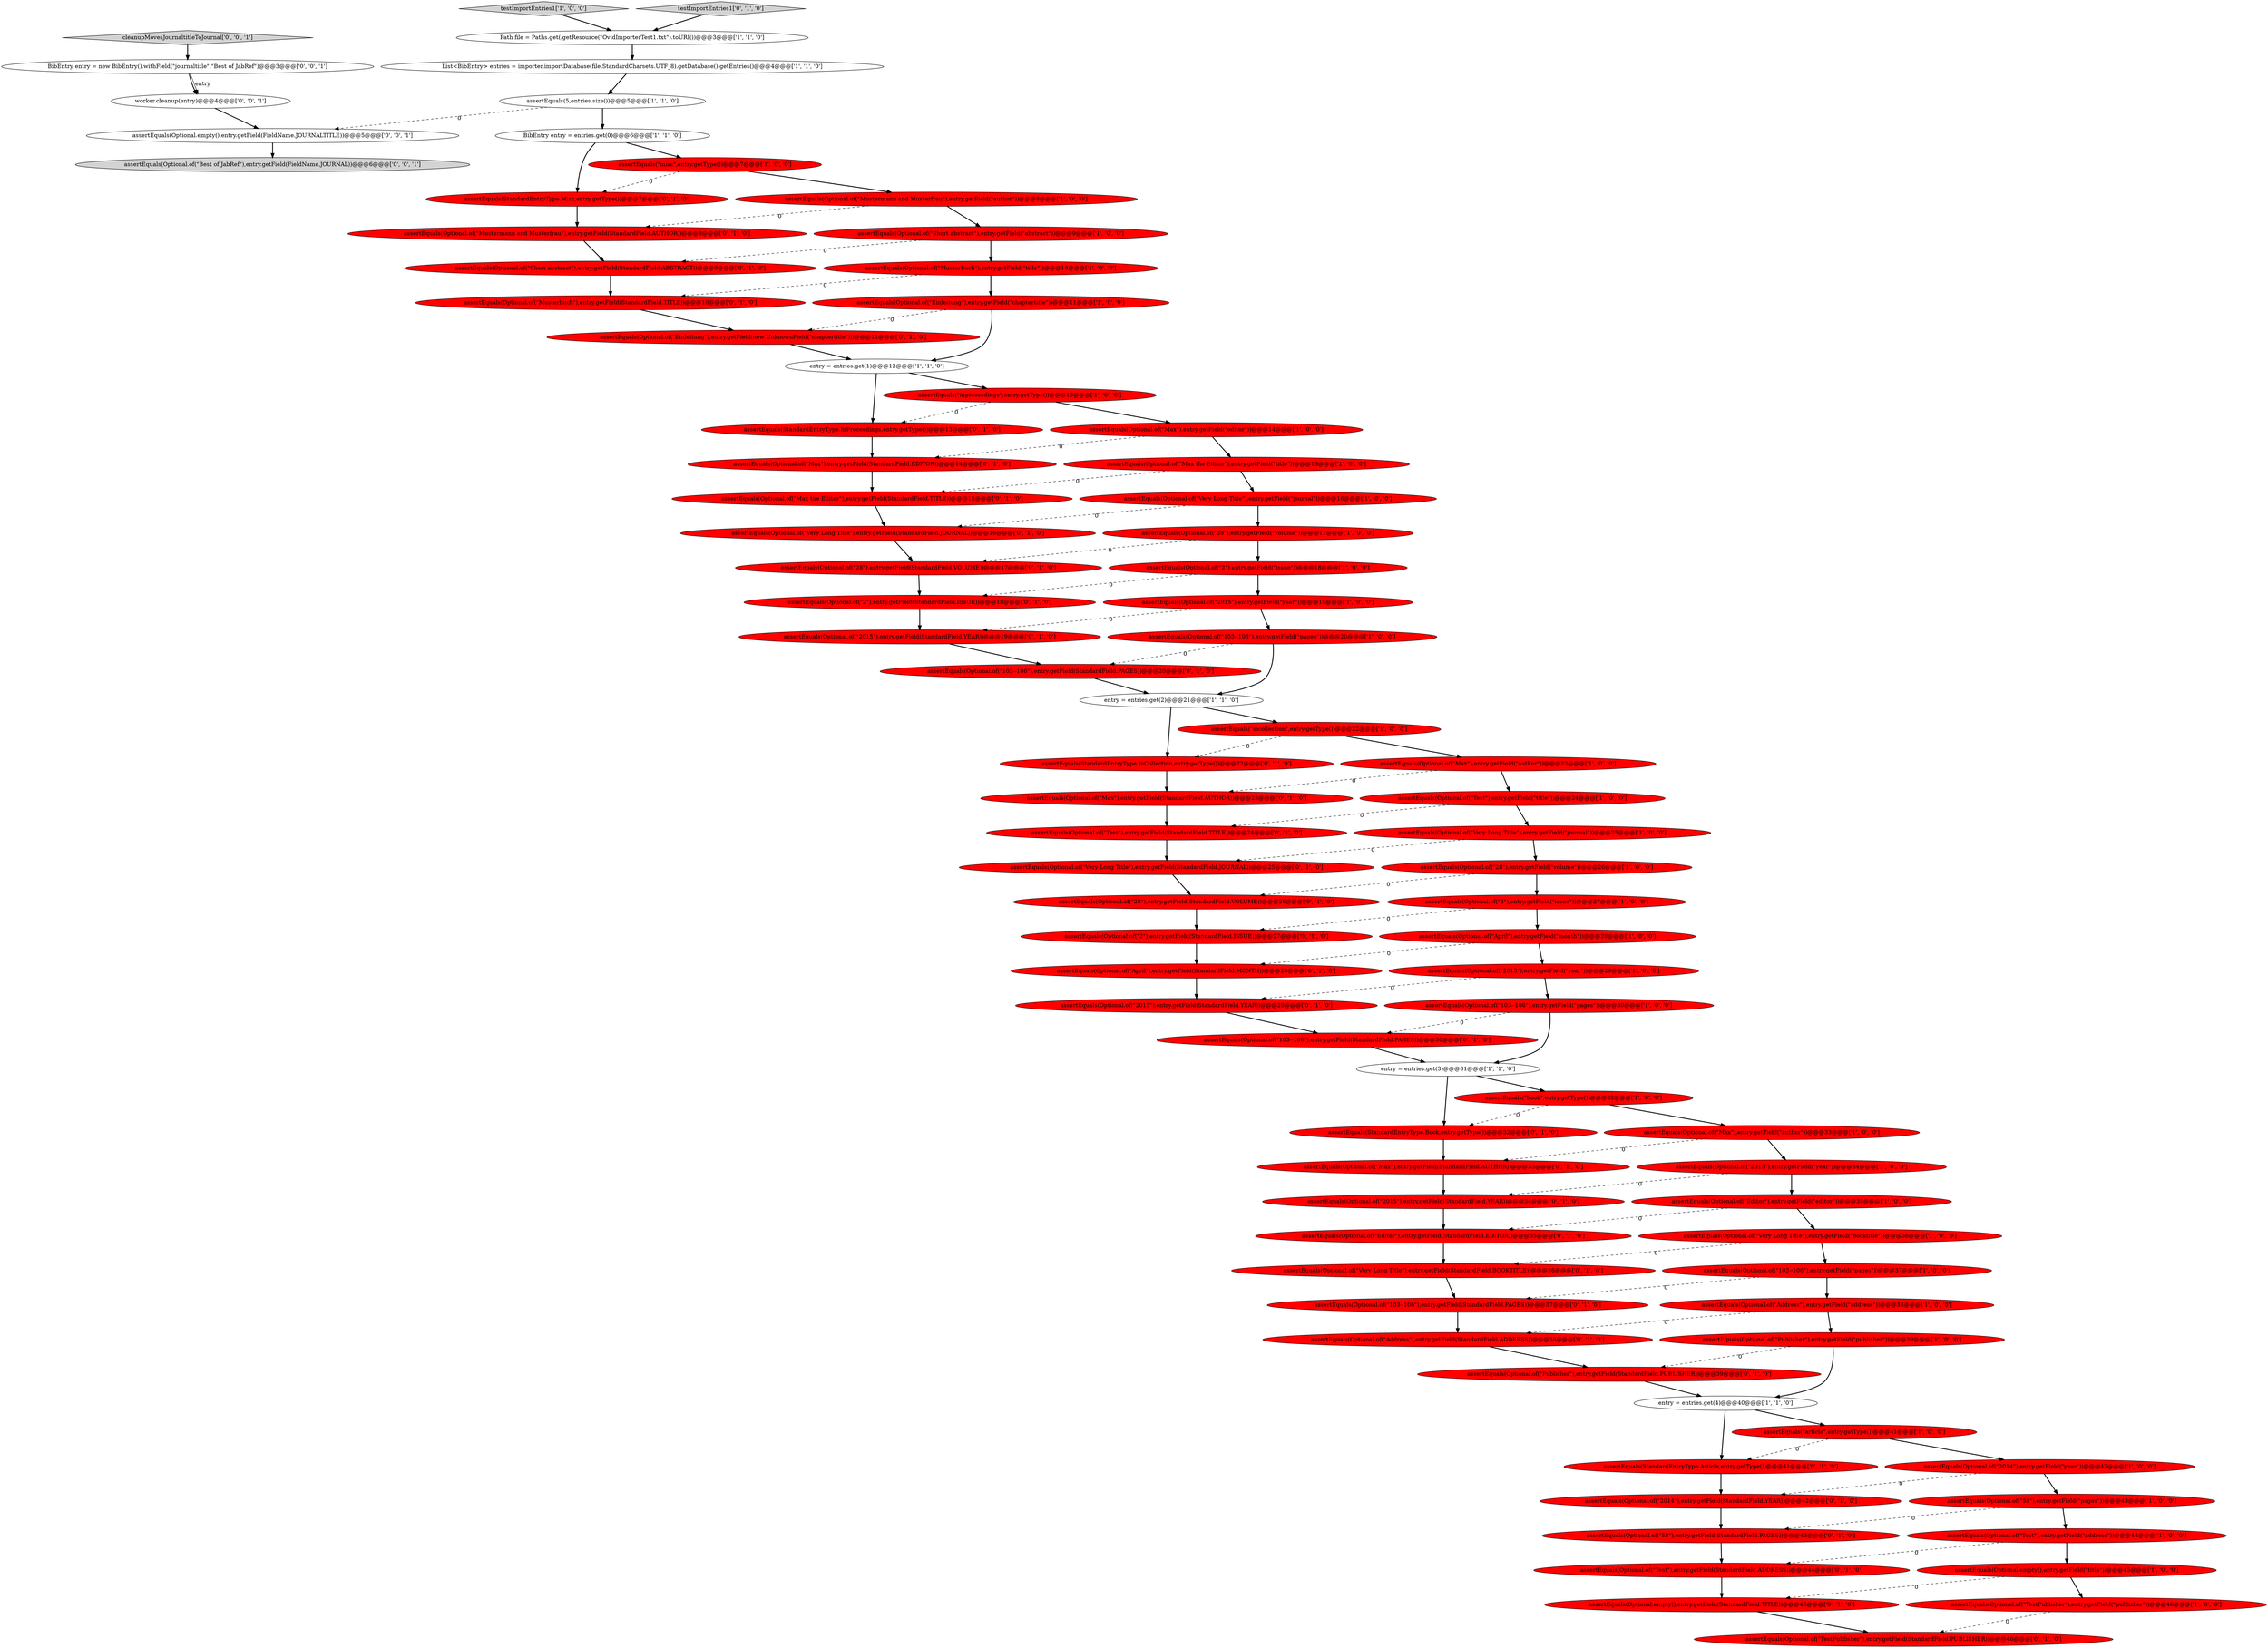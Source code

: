 digraph {
37 [style = filled, label = "assertEquals(Optional.of(\"2015\"),entry.getField(\"year\"))@@@34@@@['1', '0', '0']", fillcolor = red, shape = ellipse image = "AAA1AAABBB1BBB"];
52 [style = filled, label = "assertEquals(Optional.of(\"2014\"),entry.getField(StandardField.YEAR))@@@42@@@['0', '1', '0']", fillcolor = red, shape = ellipse image = "AAA1AAABBB2BBB"];
75 [style = filled, label = "assertEquals(Optional.of(\"Max the Editor\"),entry.getField(StandardField.TITLE))@@@15@@@['0', '1', '0']", fillcolor = red, shape = ellipse image = "AAA1AAABBB2BBB"];
36 [style = filled, label = "assertEquals(Optional.of(\"2015\"),entry.getField(\"year\"))@@@29@@@['1', '0', '0']", fillcolor = red, shape = ellipse image = "AAA1AAABBB1BBB"];
47 [style = filled, label = "assertEquals(Optional.of(\"2015\"),entry.getField(StandardField.YEAR))@@@34@@@['0', '1', '0']", fillcolor = red, shape = ellipse image = "AAA1AAABBB2BBB"];
49 [style = filled, label = "assertEquals(Optional.of(\"Publisher\"),entry.getField(StandardField.PUBLISHER))@@@39@@@['0', '1', '0']", fillcolor = red, shape = ellipse image = "AAA1AAABBB2BBB"];
56 [style = filled, label = "assertEquals(Optional.of(\"28\"),entry.getField(StandardField.VOLUME))@@@26@@@['0', '1', '0']", fillcolor = red, shape = ellipse image = "AAA1AAABBB2BBB"];
74 [style = filled, label = "assertEquals(StandardEntryType.Article,entry.getType())@@@41@@@['0', '1', '0']", fillcolor = red, shape = ellipse image = "AAA1AAABBB2BBB"];
5 [style = filled, label = "assertEquals(Optional.of(\"Editor\"),entry.getField(\"editor\"))@@@35@@@['1', '0', '0']", fillcolor = red, shape = ellipse image = "AAA1AAABBB1BBB"];
82 [style = filled, label = "assertEquals(Optional.of(\"Best of JabRef\"),entry.getField(FieldName.JOURNAL))@@@6@@@['0', '0', '1']", fillcolor = lightgray, shape = ellipse image = "AAA0AAABBB3BBB"];
23 [style = filled, label = "assertEquals(Optional.of(\"28\"),entry.getField(\"volume\"))@@@17@@@['1', '0', '0']", fillcolor = red, shape = ellipse image = "AAA1AAABBB1BBB"];
29 [style = filled, label = "List<BibEntry> entries = importer.importDatabase(file,StandardCharsets.UTF_8).getDatabase().getEntries()@@@4@@@['1', '1', '0']", fillcolor = white, shape = ellipse image = "AAA0AAABBB1BBB"];
69 [style = filled, label = "assertEquals(Optional.of(\"103--106\"),entry.getField(StandardField.PAGES))@@@37@@@['0', '1', '0']", fillcolor = red, shape = ellipse image = "AAA1AAABBB2BBB"];
21 [style = filled, label = "assertEquals(Optional.of(\"Einleitung\"),entry.getField(\"chaptertitle\"))@@@11@@@['1', '0', '0']", fillcolor = red, shape = ellipse image = "AAA1AAABBB1BBB"];
81 [style = filled, label = "assertEquals(Optional.of(\"2\"),entry.getField(StandardField.ISSUE))@@@18@@@['0', '1', '0']", fillcolor = red, shape = ellipse image = "AAA1AAABBB2BBB"];
77 [style = filled, label = "assertEquals(StandardEntryType.Misc,entry.getType())@@@7@@@['0', '1', '0']", fillcolor = red, shape = ellipse image = "AAA1AAABBB2BBB"];
53 [style = filled, label = "assertEquals(StandardEntryType.InProceedings,entry.getType())@@@13@@@['0', '1', '0']", fillcolor = red, shape = ellipse image = "AAA1AAABBB2BBB"];
8 [style = filled, label = "assertEquals(Optional.of(\"103--106\"),entry.getField(\"pages\"))@@@20@@@['1', '0', '0']", fillcolor = red, shape = ellipse image = "AAA1AAABBB1BBB"];
42 [style = filled, label = "assertEquals(\"inproceedings\",entry.getType())@@@13@@@['1', '0', '0']", fillcolor = red, shape = ellipse image = "AAA1AAABBB1BBB"];
80 [style = filled, label = "assertEquals(Optional.of(\"2015\"),entry.getField(StandardField.YEAR))@@@19@@@['0', '1', '0']", fillcolor = red, shape = ellipse image = "AAA1AAABBB2BBB"];
61 [style = filled, label = "assertEquals(Optional.of(\"2015\"),entry.getField(StandardField.YEAR))@@@29@@@['0', '1', '0']", fillcolor = red, shape = ellipse image = "AAA1AAABBB2BBB"];
46 [style = filled, label = "assertEquals(StandardEntryType.Book,entry.getType())@@@32@@@['0', '1', '0']", fillcolor = red, shape = ellipse image = "AAA1AAABBB2BBB"];
45 [style = filled, label = "assertEquals(Optional.of(\"Very Long Title\"),entry.getField(StandardField.JOURNAL))@@@25@@@['0', '1', '0']", fillcolor = red, shape = ellipse image = "AAA1AAABBB2BBB"];
62 [style = filled, label = "assertEquals(Optional.of(\"Address\"),entry.getField(StandardField.ADDRESS))@@@38@@@['0', '1', '0']", fillcolor = red, shape = ellipse image = "AAA1AAABBB2BBB"];
44 [style = filled, label = "assertEquals(Optional.of(\"Very Long Title\"),entry.getField(\"journal\"))@@@25@@@['1', '0', '0']", fillcolor = red, shape = ellipse image = "AAA1AAABBB1BBB"];
41 [style = filled, label = "assertEquals(\"book\",entry.getType())@@@32@@@['1', '0', '0']", fillcolor = red, shape = ellipse image = "AAA1AAABBB1BBB"];
57 [style = filled, label = "assertEquals(Optional.of(\"Editor\"),entry.getField(StandardField.EDITOR))@@@35@@@['0', '1', '0']", fillcolor = red, shape = ellipse image = "AAA1AAABBB2BBB"];
73 [style = filled, label = "assertEquals(Optional.of(\"Test\"),entry.getField(StandardField.TITLE))@@@24@@@['0', '1', '0']", fillcolor = red, shape = ellipse image = "AAA1AAABBB2BBB"];
38 [style = filled, label = "assertEquals(5,entries.size())@@@5@@@['1', '1', '0']", fillcolor = white, shape = ellipse image = "AAA0AAABBB1BBB"];
13 [style = filled, label = "assertEquals(Optional.of(\"Short abstract\"),entry.getField(\"abstract\"))@@@9@@@['1', '0', '0']", fillcolor = red, shape = ellipse image = "AAA1AAABBB1BBB"];
64 [style = filled, label = "assertEquals(Optional.of(\"Mustermann and Musterfrau\"),entry.getField(StandardField.AUTHOR))@@@8@@@['0', '1', '0']", fillcolor = red, shape = ellipse image = "AAA1AAABBB2BBB"];
70 [style = filled, label = "assertEquals(Optional.of(\"58\"),entry.getField(StandardField.PAGES))@@@43@@@['0', '1', '0']", fillcolor = red, shape = ellipse image = "AAA1AAABBB2BBB"];
66 [style = filled, label = "assertEquals(Optional.of(\"Very Long Title\"),entry.getField(StandardField.BOOKTITLE))@@@36@@@['0', '1', '0']", fillcolor = red, shape = ellipse image = "AAA1AAABBB2BBB"];
86 [style = filled, label = "worker.cleanup(entry)@@@4@@@['0', '0', '1']", fillcolor = white, shape = ellipse image = "AAA0AAABBB3BBB"];
16 [style = filled, label = "entry = entries.get(2)@@@21@@@['1', '1', '0']", fillcolor = white, shape = ellipse image = "AAA0AAABBB1BBB"];
83 [style = filled, label = "cleanupMovesJournaltitleToJournal['0', '0', '1']", fillcolor = lightgray, shape = diamond image = "AAA0AAABBB3BBB"];
54 [style = filled, label = "assertEquals(Optional.of(\"Max\"),entry.getField(StandardField.AUTHOR))@@@23@@@['0', '1', '0']", fillcolor = red, shape = ellipse image = "AAA1AAABBB2BBB"];
12 [style = filled, label = "assertEquals(Optional.of(\"Publisher\"),entry.getField(\"publisher\"))@@@39@@@['1', '0', '0']", fillcolor = red, shape = ellipse image = "AAA1AAABBB1BBB"];
30 [style = filled, label = "assertEquals(Optional.of(\"Max\"),entry.getField(\"editor\"))@@@14@@@['1', '0', '0']", fillcolor = red, shape = ellipse image = "AAA1AAABBB1BBB"];
48 [style = filled, label = "assertEquals(Optional.of(\"103--106\"),entry.getField(StandardField.PAGES))@@@30@@@['0', '1', '0']", fillcolor = red, shape = ellipse image = "AAA1AAABBB2BBB"];
68 [style = filled, label = "assertEquals(Optional.empty(),entry.getField(StandardField.TITLE))@@@45@@@['0', '1', '0']", fillcolor = red, shape = ellipse image = "AAA1AAABBB2BBB"];
50 [style = filled, label = "assertEquals(Optional.of(\"Short abstract\"),entry.getField(StandardField.ABSTRACT))@@@9@@@['0', '1', '0']", fillcolor = red, shape = ellipse image = "AAA1AAABBB2BBB"];
1 [style = filled, label = "assertEquals(\"misc\",entry.getType())@@@7@@@['1', '0', '0']", fillcolor = red, shape = ellipse image = "AAA1AAABBB1BBB"];
55 [style = filled, label = "assertEquals(Optional.of(\"Musterbuch\"),entry.getField(StandardField.TITLE))@@@10@@@['0', '1', '0']", fillcolor = red, shape = ellipse image = "AAA1AAABBB2BBB"];
43 [style = filled, label = "entry = entries.get(3)@@@31@@@['1', '1', '0']", fillcolor = white, shape = ellipse image = "AAA0AAABBB1BBB"];
33 [style = filled, label = "assertEquals(Optional.of(\"Test\"),entry.getField(\"address\"))@@@44@@@['1', '0', '0']", fillcolor = red, shape = ellipse image = "AAA1AAABBB1BBB"];
14 [style = filled, label = "assertEquals(Optional.of(\"Test\"),entry.getField(\"title\"))@@@24@@@['1', '0', '0']", fillcolor = red, shape = ellipse image = "AAA1AAABBB1BBB"];
11 [style = filled, label = "entry = entries.get(1)@@@12@@@['1', '1', '0']", fillcolor = white, shape = ellipse image = "AAA0AAABBB1BBB"];
40 [style = filled, label = "assertEquals(Optional.of(\"TestPublisher\"),entry.getField(\"publisher\"))@@@46@@@['1', '0', '0']", fillcolor = red, shape = ellipse image = "AAA1AAABBB1BBB"];
0 [style = filled, label = "assertEquals(Optional.of(\"2\"),entry.getField(\"issue\"))@@@27@@@['1', '0', '0']", fillcolor = red, shape = ellipse image = "AAA1AAABBB1BBB"];
9 [style = filled, label = "assertEquals(Optional.of(\"Address\"),entry.getField(\"address\"))@@@38@@@['1', '0', '0']", fillcolor = red, shape = ellipse image = "AAA1AAABBB1BBB"];
32 [style = filled, label = "assertEquals(Optional.of(\"2\"),entry.getField(\"issue\"))@@@18@@@['1', '0', '0']", fillcolor = red, shape = ellipse image = "AAA1AAABBB1BBB"];
59 [style = filled, label = "assertEquals(StandardEntryType.InCollection,entry.getType())@@@22@@@['0', '1', '0']", fillcolor = red, shape = ellipse image = "AAA1AAABBB2BBB"];
3 [style = filled, label = "Path file = Paths.get(.getResource(\"OvidImporterTest1.txt\").toURI())@@@3@@@['1', '1', '0']", fillcolor = white, shape = ellipse image = "AAA0AAABBB1BBB"];
6 [style = filled, label = "assertEquals(Optional.empty(),entry.getField(\"title\"))@@@45@@@['1', '0', '0']", fillcolor = red, shape = ellipse image = "AAA1AAABBB1BBB"];
34 [style = filled, label = "entry = entries.get(4)@@@40@@@['1', '1', '0']", fillcolor = white, shape = ellipse image = "AAA0AAABBB1BBB"];
84 [style = filled, label = "assertEquals(Optional.empty(),entry.getField(FieldName.JOURNALTITLE))@@@5@@@['0', '0', '1']", fillcolor = white, shape = ellipse image = "AAA0AAABBB3BBB"];
2 [style = filled, label = "testImportEntries1['1', '0', '0']", fillcolor = lightgray, shape = diamond image = "AAA0AAABBB1BBB"];
71 [style = filled, label = "assertEquals(Optional.of(\"April\"),entry.getField(StandardField.MONTH))@@@28@@@['0', '1', '0']", fillcolor = red, shape = ellipse image = "AAA1AAABBB2BBB"];
17 [style = filled, label = "assertEquals(Optional.of(\"Very Long Title\"),entry.getField(\"booktitle\"))@@@36@@@['1', '0', '0']", fillcolor = red, shape = ellipse image = "AAA1AAABBB1BBB"];
79 [style = filled, label = "assertEquals(Optional.of(\"Einleitung\"),entry.getField(new UnknownField(\"chaptertitle\")))@@@11@@@['0', '1', '0']", fillcolor = red, shape = ellipse image = "AAA1AAABBB2BBB"];
67 [style = filled, label = "assertEquals(Optional.of(\"TestPublisher\"),entry.getField(StandardField.PUBLISHER))@@@46@@@['0', '1', '0']", fillcolor = red, shape = ellipse image = "AAA1AAABBB2BBB"];
25 [style = filled, label = "assertEquals(Optional.of(\"103--106\"),entry.getField(\"pages\"))@@@30@@@['1', '0', '0']", fillcolor = red, shape = ellipse image = "AAA1AAABBB1BBB"];
7 [style = filled, label = "assertEquals(Optional.of(\"Mustermann and Musterfrau\"),entry.getField(\"author\"))@@@8@@@['1', '0', '0']", fillcolor = red, shape = ellipse image = "AAA1AAABBB1BBB"];
63 [style = filled, label = "assertEquals(Optional.of(\"Max\"),entry.getField(StandardField.EDITOR))@@@14@@@['0', '1', '0']", fillcolor = red, shape = ellipse image = "AAA1AAABBB2BBB"];
76 [style = filled, label = "testImportEntries1['0', '1', '0']", fillcolor = lightgray, shape = diamond image = "AAA0AAABBB2BBB"];
31 [style = filled, label = "assertEquals(Optional.of(\"103--106\"),entry.getField(\"pages\"))@@@37@@@['1', '0', '0']", fillcolor = red, shape = ellipse image = "AAA1AAABBB1BBB"];
10 [style = filled, label = "assertEquals(Optional.of(\"Max\"),entry.getField(\"author\"))@@@33@@@['1', '0', '0']", fillcolor = red, shape = ellipse image = "AAA1AAABBB1BBB"];
20 [style = filled, label = "assertEquals(Optional.of(\"Very Long Title\"),entry.getField(\"journal\"))@@@16@@@['1', '0', '0']", fillcolor = red, shape = ellipse image = "AAA1AAABBB1BBB"];
27 [style = filled, label = "assertEquals(Optional.of(\"2015\"),entry.getField(\"year\"))@@@19@@@['1', '0', '0']", fillcolor = red, shape = ellipse image = "AAA1AAABBB1BBB"];
28 [style = filled, label = "assertEquals(\"article\",entry.getType())@@@41@@@['1', '0', '0']", fillcolor = red, shape = ellipse image = "AAA1AAABBB1BBB"];
15 [style = filled, label = "assertEquals(Optional.of(\"28\"),entry.getField(\"volume\"))@@@26@@@['1', '0', '0']", fillcolor = red, shape = ellipse image = "AAA1AAABBB1BBB"];
85 [style = filled, label = "BibEntry entry = new BibEntry().withField(\"journaltitle\",\"Best of JabRef\")@@@3@@@['0', '0', '1']", fillcolor = white, shape = ellipse image = "AAA0AAABBB3BBB"];
18 [style = filled, label = "assertEquals(Optional.of(\"Max the Editor\"),entry.getField(\"title\"))@@@15@@@['1', '0', '0']", fillcolor = red, shape = ellipse image = "AAA1AAABBB1BBB"];
51 [style = filled, label = "assertEquals(Optional.of(\"28\"),entry.getField(StandardField.VOLUME))@@@17@@@['0', '1', '0']", fillcolor = red, shape = ellipse image = "AAA1AAABBB2BBB"];
4 [style = filled, label = "assertEquals(Optional.of(\"58\"),entry.getField(\"pages\"))@@@43@@@['1', '0', '0']", fillcolor = red, shape = ellipse image = "AAA1AAABBB1BBB"];
60 [style = filled, label = "assertEquals(Optional.of(\"2\"),entry.getField(StandardField.ISSUE))@@@27@@@['0', '1', '0']", fillcolor = red, shape = ellipse image = "AAA1AAABBB2BBB"];
78 [style = filled, label = "assertEquals(Optional.of(\"Max\"),entry.getField(StandardField.AUTHOR))@@@33@@@['0', '1', '0']", fillcolor = red, shape = ellipse image = "AAA1AAABBB2BBB"];
22 [style = filled, label = "assertEquals(Optional.of(\"April\"),entry.getField(\"month\"))@@@28@@@['1', '0', '0']", fillcolor = red, shape = ellipse image = "AAA1AAABBB1BBB"];
35 [style = filled, label = "assertEquals(Optional.of(\"Max\"),entry.getField(\"author\"))@@@23@@@['1', '0', '0']", fillcolor = red, shape = ellipse image = "AAA1AAABBB1BBB"];
58 [style = filled, label = "assertEquals(Optional.of(\"Test\"),entry.getField(StandardField.ADDRESS))@@@44@@@['0', '1', '0']", fillcolor = red, shape = ellipse image = "AAA1AAABBB2BBB"];
24 [style = filled, label = "assertEquals(Optional.of(\"2014\"),entry.getField(\"year\"))@@@42@@@['1', '0', '0']", fillcolor = red, shape = ellipse image = "AAA1AAABBB1BBB"];
19 [style = filled, label = "BibEntry entry = entries.get(0)@@@6@@@['1', '1', '0']", fillcolor = white, shape = ellipse image = "AAA0AAABBB1BBB"];
26 [style = filled, label = "assertEquals(\"incollection\",entry.getType())@@@22@@@['1', '0', '0']", fillcolor = red, shape = ellipse image = "AAA1AAABBB1BBB"];
39 [style = filled, label = "assertEquals(Optional.of(\"Musterbuch\"),entry.getField(\"title\"))@@@10@@@['1', '0', '0']", fillcolor = red, shape = ellipse image = "AAA1AAABBB1BBB"];
72 [style = filled, label = "assertEquals(Optional.of(\"103--106\"),entry.getField(StandardField.PAGES))@@@20@@@['0', '1', '0']", fillcolor = red, shape = ellipse image = "AAA1AAABBB2BBB"];
65 [style = filled, label = "assertEquals(Optional.of(\"Very Long Title\"),entry.getField(StandardField.JOURNAL))@@@16@@@['0', '1', '0']", fillcolor = red, shape = ellipse image = "AAA1AAABBB2BBB"];
8->16 [style = bold, label=""];
13->50 [style = dashed, label="0"];
31->9 [style = bold, label=""];
23->51 [style = dashed, label="0"];
22->71 [style = dashed, label="0"];
53->63 [style = bold, label=""];
25->48 [style = dashed, label="0"];
44->15 [style = bold, label=""];
60->71 [style = bold, label=""];
25->43 [style = bold, label=""];
85->86 [style = bold, label=""];
30->18 [style = bold, label=""];
1->77 [style = dashed, label="0"];
8->72 [style = dashed, label="0"];
65->51 [style = bold, label=""];
37->5 [style = bold, label=""];
4->70 [style = dashed, label="0"];
40->67 [style = dashed, label="0"];
19->1 [style = bold, label=""];
48->43 [style = bold, label=""];
50->55 [style = bold, label=""];
15->0 [style = bold, label=""];
24->52 [style = dashed, label="0"];
26->35 [style = bold, label=""];
63->75 [style = bold, label=""];
62->49 [style = bold, label=""];
83->85 [style = bold, label=""];
59->54 [style = bold, label=""];
72->16 [style = bold, label=""];
30->63 [style = dashed, label="0"];
77->64 [style = bold, label=""];
6->68 [style = dashed, label="0"];
16->26 [style = bold, label=""];
7->64 [style = dashed, label="0"];
37->47 [style = dashed, label="0"];
76->3 [style = bold, label=""];
41->46 [style = dashed, label="0"];
75->65 [style = bold, label=""];
46->78 [style = bold, label=""];
5->17 [style = bold, label=""];
34->74 [style = bold, label=""];
43->46 [style = bold, label=""];
69->62 [style = bold, label=""];
66->69 [style = bold, label=""];
71->61 [style = bold, label=""];
47->57 [style = bold, label=""];
61->48 [style = bold, label=""];
21->79 [style = dashed, label="0"];
18->20 [style = bold, label=""];
81->80 [style = bold, label=""];
36->25 [style = bold, label=""];
31->69 [style = dashed, label="0"];
20->23 [style = bold, label=""];
21->11 [style = bold, label=""];
28->24 [style = bold, label=""];
45->56 [style = bold, label=""];
29->38 [style = bold, label=""];
39->55 [style = dashed, label="0"];
35->54 [style = dashed, label="0"];
27->8 [style = bold, label=""];
3->29 [style = bold, label=""];
54->73 [style = bold, label=""];
80->72 [style = bold, label=""];
57->66 [style = bold, label=""];
56->60 [style = bold, label=""];
27->80 [style = dashed, label="0"];
2->3 [style = bold, label=""];
18->75 [style = dashed, label="0"];
23->32 [style = bold, label=""];
0->60 [style = dashed, label="0"];
32->27 [style = bold, label=""];
73->45 [style = bold, label=""];
13->39 [style = bold, label=""];
14->73 [style = dashed, label="0"];
44->45 [style = dashed, label="0"];
5->57 [style = dashed, label="0"];
41->10 [style = bold, label=""];
4->33 [style = bold, label=""];
1->7 [style = bold, label=""];
35->14 [style = bold, label=""];
38->19 [style = bold, label=""];
38->84 [style = dashed, label="0"];
52->70 [style = bold, label=""];
34->28 [style = bold, label=""];
79->11 [style = bold, label=""];
39->21 [style = bold, label=""];
86->84 [style = bold, label=""];
16->59 [style = bold, label=""];
9->62 [style = dashed, label="0"];
43->41 [style = bold, label=""];
9->12 [style = bold, label=""];
42->53 [style = dashed, label="0"];
33->58 [style = dashed, label="0"];
28->74 [style = dashed, label="0"];
19->77 [style = bold, label=""];
17->66 [style = dashed, label="0"];
10->37 [style = bold, label=""];
7->13 [style = bold, label=""];
26->59 [style = dashed, label="0"];
58->68 [style = bold, label=""];
68->67 [style = bold, label=""];
74->52 [style = bold, label=""];
17->31 [style = bold, label=""];
33->6 [style = bold, label=""];
12->34 [style = bold, label=""];
84->82 [style = bold, label=""];
11->42 [style = bold, label=""];
49->34 [style = bold, label=""];
14->44 [style = bold, label=""];
15->56 [style = dashed, label="0"];
11->53 [style = bold, label=""];
78->47 [style = bold, label=""];
24->4 [style = bold, label=""];
70->58 [style = bold, label=""];
42->30 [style = bold, label=""];
6->40 [style = bold, label=""];
0->22 [style = bold, label=""];
22->36 [style = bold, label=""];
36->61 [style = dashed, label="0"];
51->81 [style = bold, label=""];
20->65 [style = dashed, label="0"];
10->78 [style = dashed, label="0"];
64->50 [style = bold, label=""];
85->86 [style = solid, label="entry"];
32->81 [style = dashed, label="0"];
55->79 [style = bold, label=""];
12->49 [style = dashed, label="0"];
}
